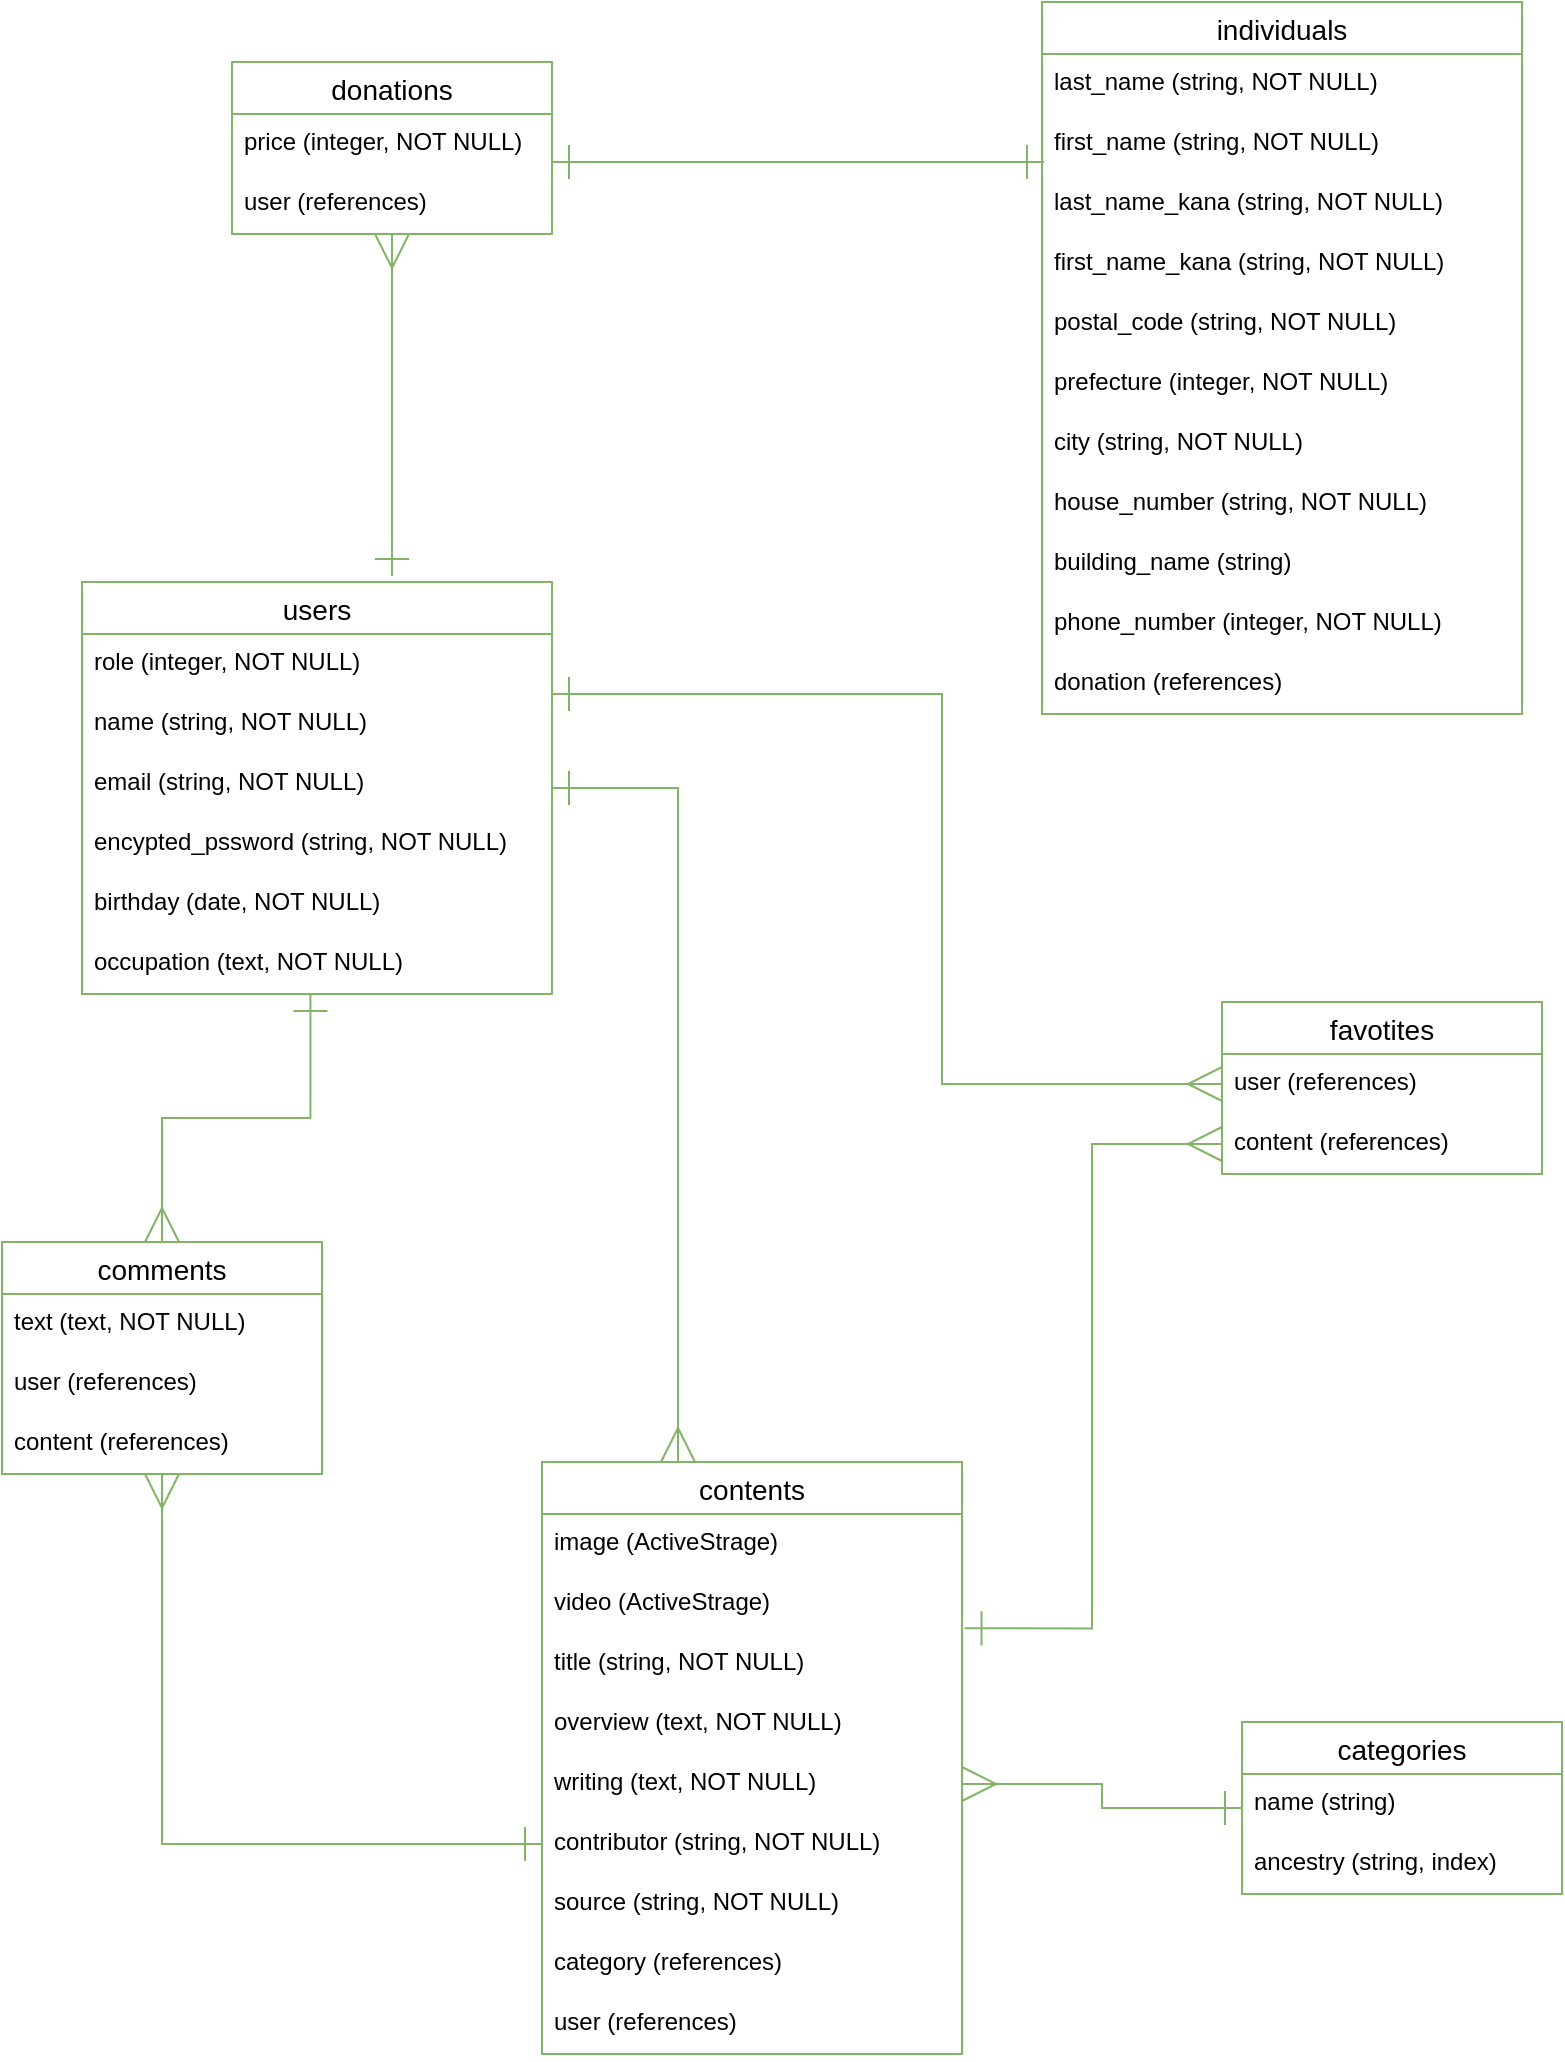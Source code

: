 <mxfile version="13.10.0" type="embed">
    <diagram id="43P_Bn-hM2tZXGTkq_1o" name="Page-1">
        <mxGraphModel dx="1271" dy="1059" grid="1" gridSize="10" guides="1" tooltips="1" connect="1" arrows="1" fold="1" page="1" pageScale="1" pageWidth="850" pageHeight="1100" math="0" shadow="0">
            <root>
                <mxCell id="0"/>
                <mxCell id="1" parent="0"/>
                <mxCell id="158" style="edgeStyle=orthogonalEdgeStyle;rounded=0;orthogonalLoop=1;jettySize=auto;html=1;startArrow=ERone;startFill=0;startSize=15;endArrow=ERmany;endFill=0;endSize=15;fillColor=#d5e8d4;strokeColor=#82b366;" edge="1" parent="1" target="180">
                    <mxGeometry relative="1" as="geometry">
                        <Array as="points">
                            <mxPoint x="225" y="337"/>
                        </Array>
                        <mxPoint x="373" y="190" as="targetPoint"/>
                        <mxPoint x="225" y="337" as="sourcePoint"/>
                    </mxGeometry>
                </mxCell>
                <mxCell id="159" style="edgeStyle=orthogonalEdgeStyle;rounded=0;orthogonalLoop=1;jettySize=auto;html=1;startArrow=ERone;startFill=0;startSize=15;endArrow=ERmany;endFill=0;endSize=15;fillColor=#d5e8d4;strokeColor=#82b366;" edge="1" parent="1" source="160" target="168">
                    <mxGeometry relative="1" as="geometry">
                        <Array as="points">
                            <mxPoint x="368" y="760"/>
                            <mxPoint x="368" y="760"/>
                        </Array>
                    </mxGeometry>
                </mxCell>
                <mxCell id="160" value="users" style="swimlane;fontStyle=0;childLayout=stackLayout;horizontal=1;startSize=26;horizontalStack=0;resizeParent=1;resizeParentMax=0;resizeLast=0;collapsible=1;marginBottom=0;align=center;fontSize=14;strokeColor=#82b366;fillColor=none;" vertex="1" parent="1">
                    <mxGeometry x="70" y="340" width="235" height="206" as="geometry"/>
                </mxCell>
                <mxCell id="161" value="role (integer, NOT NULL)" style="text;strokeColor=none;fillColor=none;spacingLeft=4;spacingRight=4;overflow=hidden;rotatable=0;points=[[0,0.5],[1,0.5]];portConstraint=eastwest;fontSize=12;" vertex="1" parent="160">
                    <mxGeometry y="26" width="235" height="30" as="geometry"/>
                </mxCell>
                <mxCell id="162" value="name (string, NOT NULL)" style="text;strokeColor=none;fillColor=none;spacingLeft=4;spacingRight=4;overflow=hidden;rotatable=0;points=[[0,0.5],[1,0.5]];portConstraint=eastwest;fontSize=12;" vertex="1" parent="160">
                    <mxGeometry y="56" width="235" height="30" as="geometry"/>
                </mxCell>
                <mxCell id="163" style="edgeStyle=orthogonalEdgeStyle;rounded=0;orthogonalLoop=1;jettySize=auto;html=1;startArrow=ERone;startFill=0;startSize=15;endArrow=ERmany;endFill=0;endSize=15;entryX=0;entryY=0.5;entryDx=0;entryDy=0;fillColor=#d5e8d4;strokeColor=#82b366;" edge="1" parent="160" target="200">
                    <mxGeometry relative="1" as="geometry">
                        <mxPoint x="395.16" y="56.35" as="targetPoint"/>
                        <mxPoint x="235" y="56" as="sourcePoint"/>
                        <Array as="points">
                            <mxPoint x="430" y="56"/>
                            <mxPoint x="430" y="251"/>
                        </Array>
                    </mxGeometry>
                </mxCell>
                <mxCell id="164" value="email (string, NOT NULL)" style="text;strokeColor=none;fillColor=none;spacingLeft=4;spacingRight=4;overflow=hidden;rotatable=0;points=[[0,0.5],[1,0.5]];portConstraint=eastwest;fontSize=12;" vertex="1" parent="160">
                    <mxGeometry y="86" width="235" height="30" as="geometry"/>
                </mxCell>
                <mxCell id="165" value="encypted_pssword (string, NOT NULL)" style="text;strokeColor=none;fillColor=none;spacingLeft=4;spacingRight=4;overflow=hidden;rotatable=0;points=[[0,0.5],[1,0.5]];portConstraint=eastwest;fontSize=12;" vertex="1" parent="160">
                    <mxGeometry y="116" width="235" height="30" as="geometry"/>
                </mxCell>
                <mxCell id="166" value="birthday (date, NOT NULL)" style="text;strokeColor=none;fillColor=none;spacingLeft=4;spacingRight=4;overflow=hidden;rotatable=0;points=[[0,0.5],[1,0.5]];portConstraint=eastwest;fontSize=12;" vertex="1" parent="160">
                    <mxGeometry y="146" width="235" height="30" as="geometry"/>
                </mxCell>
                <mxCell id="167" value="occupation (text, NOT NULL)" style="text;strokeColor=none;fillColor=none;spacingLeft=4;spacingRight=4;overflow=hidden;rotatable=0;points=[[0,0.5],[1,0.5]];portConstraint=eastwest;fontSize=12;" vertex="1" parent="160">
                    <mxGeometry y="176" width="235" height="30" as="geometry"/>
                </mxCell>
                <mxCell id="168" value="contents" style="swimlane;fontStyle=0;childLayout=stackLayout;horizontal=1;startSize=26;horizontalStack=0;resizeParent=1;resizeParentMax=0;resizeLast=0;collapsible=1;marginBottom=0;align=center;fontSize=14;strokeColor=#82b366;fillColor=none;" vertex="1" parent="1">
                    <mxGeometry x="300" y="780" width="210" height="296" as="geometry"/>
                </mxCell>
                <mxCell id="169" value="image (ActiveStrage)" style="text;strokeColor=none;fillColor=none;spacingLeft=4;spacingRight=4;overflow=hidden;rotatable=0;points=[[0,0.5],[1,0.5]];portConstraint=eastwest;fontSize=12;" vertex="1" parent="168">
                    <mxGeometry y="26" width="210" height="30" as="geometry"/>
                </mxCell>
                <mxCell id="170" value="video (ActiveStrage)" style="text;strokeColor=none;fillColor=none;spacingLeft=4;spacingRight=4;overflow=hidden;rotatable=0;points=[[0,0.5],[1,0.5]];portConstraint=eastwest;fontSize=12;" vertex="1" parent="168">
                    <mxGeometry y="56" width="210" height="30" as="geometry"/>
                </mxCell>
                <mxCell id="171" value="title (string, NOT NULL)" style="text;strokeColor=none;fillColor=none;spacingLeft=4;spacingRight=4;overflow=hidden;rotatable=0;points=[[0,0.5],[1,0.5]];portConstraint=eastwest;fontSize=12;" vertex="1" parent="168">
                    <mxGeometry y="86" width="210" height="30" as="geometry"/>
                </mxCell>
                <mxCell id="172" value="overview (text, NOT NULL)" style="text;strokeColor=none;fillColor=none;spacingLeft=4;spacingRight=4;overflow=hidden;rotatable=0;points=[[0,0.5],[1,0.5]];portConstraint=eastwest;fontSize=12;" vertex="1" parent="168">
                    <mxGeometry y="116" width="210" height="30" as="geometry"/>
                </mxCell>
                <mxCell id="173" value="writing (text, NOT NULL)" style="text;strokeColor=none;fillColor=none;spacingLeft=4;spacingRight=4;overflow=hidden;rotatable=0;points=[[0,0.5],[1,0.5]];portConstraint=eastwest;fontSize=12;" vertex="1" parent="168">
                    <mxGeometry y="146" width="210" height="30" as="geometry"/>
                </mxCell>
                <mxCell id="174" value="contributor (string, NOT NULL)" style="text;strokeColor=none;fillColor=none;spacingLeft=4;spacingRight=4;overflow=hidden;rotatable=0;points=[[0,0.5],[1,0.5]];portConstraint=eastwest;fontSize=12;" vertex="1" parent="168">
                    <mxGeometry y="176" width="210" height="30" as="geometry"/>
                </mxCell>
                <mxCell id="175" value="source (string, NOT NULL)" style="text;strokeColor=none;fillColor=none;spacingLeft=4;spacingRight=4;overflow=hidden;rotatable=0;points=[[0,0.5],[1,0.5]];portConstraint=eastwest;fontSize=12;" vertex="1" parent="168">
                    <mxGeometry y="206" width="210" height="30" as="geometry"/>
                </mxCell>
                <mxCell id="176" value="category (references)" style="text;spacingLeft=4;spacingRight=4;overflow=hidden;rotatable=0;points=[[0,0.5],[1,0.5]];portConstraint=eastwest;fontSize=12;" vertex="1" parent="168">
                    <mxGeometry y="236" width="210" height="30" as="geometry"/>
                </mxCell>
                <mxCell id="177" value="user (references)" style="text;strokeColor=none;fillColor=none;spacingLeft=4;spacingRight=4;overflow=hidden;rotatable=0;points=[[0,0.5],[1,0.5]];portConstraint=eastwest;fontSize=12;" vertex="1" parent="168">
                    <mxGeometry y="266" width="210" height="30" as="geometry"/>
                </mxCell>
                <mxCell id="178" value="donations" style="swimlane;fontStyle=0;childLayout=stackLayout;horizontal=1;startSize=26;horizontalStack=0;resizeParent=1;resizeParentMax=0;resizeLast=0;collapsible=1;marginBottom=0;align=center;fontSize=14;strokeColor=#82b366;fillColor=none;" vertex="1" parent="1">
                    <mxGeometry x="145" y="80" width="160" height="86" as="geometry"/>
                </mxCell>
                <mxCell id="179" value="price (integer, NOT NULL)" style="text;strokeColor=none;fillColor=none;spacingLeft=4;spacingRight=4;overflow=hidden;rotatable=0;points=[[0,0.5],[1,0.5]];portConstraint=eastwest;fontSize=12;" vertex="1" parent="178">
                    <mxGeometry y="26" width="160" height="30" as="geometry"/>
                </mxCell>
                <mxCell id="180" value="user (references)" style="text;strokeColor=none;fillColor=none;spacingLeft=4;spacingRight=4;overflow=hidden;rotatable=0;points=[[0,0.5],[1,0.5]];portConstraint=eastwest;fontSize=12;" vertex="1" parent="178">
                    <mxGeometry y="56" width="160" height="30" as="geometry"/>
                </mxCell>
                <mxCell id="181" value="individuals" style="swimlane;fontStyle=0;childLayout=stackLayout;horizontal=1;startSize=26;horizontalStack=0;resizeParent=1;resizeParentMax=0;resizeLast=0;collapsible=1;marginBottom=0;align=center;fontSize=14;strokeColor=#82b366;fillColor=none;" vertex="1" parent="1">
                    <mxGeometry x="550" y="50" width="240" height="356" as="geometry"/>
                </mxCell>
                <mxCell id="182" value="last_name (string, NOT NULL)" style="text;strokeColor=none;fillColor=none;spacingLeft=4;spacingRight=4;overflow=hidden;rotatable=0;points=[[0,0.5],[1,0.5]];portConstraint=eastwest;fontSize=12;" vertex="1" parent="181">
                    <mxGeometry y="26" width="240" height="30" as="geometry"/>
                </mxCell>
                <mxCell id="183" value="first_name (string, NOT NULL)" style="text;strokeColor=none;fillColor=none;spacingLeft=4;spacingRight=4;overflow=hidden;rotatable=0;points=[[0,0.5],[1,0.5]];portConstraint=eastwest;fontSize=12;" vertex="1" parent="181">
                    <mxGeometry y="56" width="240" height="30" as="geometry"/>
                </mxCell>
                <mxCell id="184" value="last_name_kana (string, NOT NULL)" style="text;strokeColor=none;fillColor=none;spacingLeft=4;spacingRight=4;overflow=hidden;rotatable=0;points=[[0,0.5],[1,0.5]];portConstraint=eastwest;fontSize=12;" vertex="1" parent="181">
                    <mxGeometry y="86" width="240" height="30" as="geometry"/>
                </mxCell>
                <mxCell id="185" value="first_name_kana (string, NOT NULL)" style="text;strokeColor=none;fillColor=none;spacingLeft=4;spacingRight=4;overflow=hidden;rotatable=0;points=[[0,0.5],[1,0.5]];portConstraint=eastwest;fontSize=12;" vertex="1" parent="181">
                    <mxGeometry y="116" width="240" height="30" as="geometry"/>
                </mxCell>
                <mxCell id="186" value="postal_code (string, NOT NULL)" style="text;strokeColor=none;fillColor=none;spacingLeft=4;spacingRight=4;overflow=hidden;rotatable=0;points=[[0,0.5],[1,0.5]];portConstraint=eastwest;fontSize=12;" vertex="1" parent="181">
                    <mxGeometry y="146" width="240" height="30" as="geometry"/>
                </mxCell>
                <mxCell id="187" value="prefecture (integer, NOT NULL)" style="text;strokeColor=none;fillColor=none;spacingLeft=4;spacingRight=4;overflow=hidden;rotatable=0;points=[[0,0.5],[1,0.5]];portConstraint=eastwest;fontSize=12;" vertex="1" parent="181">
                    <mxGeometry y="176" width="240" height="30" as="geometry"/>
                </mxCell>
                <mxCell id="188" value="city (string, NOT NULL)" style="text;strokeColor=none;fillColor=none;spacingLeft=4;spacingRight=4;overflow=hidden;rotatable=0;points=[[0,0.5],[1,0.5]];portConstraint=eastwest;fontSize=12;" vertex="1" parent="181">
                    <mxGeometry y="206" width="240" height="30" as="geometry"/>
                </mxCell>
                <mxCell id="189" value="house_number (string, NOT NULL)" style="text;strokeColor=none;fillColor=none;spacingLeft=4;spacingRight=4;overflow=hidden;rotatable=0;points=[[0,0.5],[1,0.5]];portConstraint=eastwest;fontSize=12;" vertex="1" parent="181">
                    <mxGeometry y="236" width="240" height="30" as="geometry"/>
                </mxCell>
                <mxCell id="190" value="building_name (string)" style="text;strokeColor=none;fillColor=none;spacingLeft=4;spacingRight=4;overflow=hidden;rotatable=0;points=[[0,0.5],[1,0.5]];portConstraint=eastwest;fontSize=12;" vertex="1" parent="181">
                    <mxGeometry y="266" width="240" height="30" as="geometry"/>
                </mxCell>
                <mxCell id="191" value="phone_number (integer, NOT NULL)" style="text;strokeColor=none;fillColor=none;spacingLeft=4;spacingRight=4;overflow=hidden;rotatable=0;points=[[0,0.5],[1,0.5]];portConstraint=eastwest;fontSize=12;" vertex="1" parent="181">
                    <mxGeometry y="296" width="240" height="30" as="geometry"/>
                </mxCell>
                <mxCell id="192" value="donation (references)" style="text;strokeColor=none;fillColor=none;spacingLeft=4;spacingRight=4;overflow=hidden;rotatable=0;points=[[0,0.5],[1,0.5]];portConstraint=eastwest;fontSize=12;" vertex="1" parent="181">
                    <mxGeometry y="326" width="240" height="30" as="geometry"/>
                </mxCell>
                <mxCell id="193" style="edgeStyle=orthogonalEdgeStyle;rounded=0;orthogonalLoop=1;jettySize=auto;html=1;startArrow=ERmany;startFill=0;startSize=15;endArrow=ERone;endFill=0;endSize=15;fillColor=#d5e8d4;strokeColor=#82b366;entryX=0.486;entryY=1;entryDx=0;entryDy=0;entryPerimeter=0;" edge="1" parent="1" source="195" target="167">
                    <mxGeometry relative="1" as="geometry">
                        <mxPoint x="230" y="481" as="targetPoint"/>
                    </mxGeometry>
                </mxCell>
                <mxCell id="194" style="edgeStyle=orthogonalEdgeStyle;rounded=0;orthogonalLoop=1;jettySize=auto;html=1;startArrow=ERmany;startFill=0;startSize=15;endArrow=ERone;endFill=0;endSize=15;fillColor=#d5e8d4;strokeColor=#82b366;" edge="1" parent="1" source="195" target="174">
                    <mxGeometry relative="1" as="geometry"/>
                </mxCell>
                <mxCell id="195" value="comments" style="swimlane;fontStyle=0;childLayout=stackLayout;horizontal=1;startSize=26;horizontalStack=0;resizeParent=1;resizeParentMax=0;resizeLast=0;collapsible=1;marginBottom=0;align=center;fontSize=14;strokeColor=#82b366;fillColor=none;" vertex="1" parent="1">
                    <mxGeometry x="30" y="670" width="160" height="116" as="geometry"/>
                </mxCell>
                <mxCell id="196" value="text (text, NOT NULL)" style="text;strokeColor=none;fillColor=none;spacingLeft=4;spacingRight=4;overflow=hidden;rotatable=0;points=[[0,0.5],[1,0.5]];portConstraint=eastwest;fontSize=12;" vertex="1" parent="195">
                    <mxGeometry y="26" width="160" height="30" as="geometry"/>
                </mxCell>
                <mxCell id="197" value="user (references)" style="text;strokeColor=none;fillColor=none;spacingLeft=4;spacingRight=4;overflow=hidden;rotatable=0;points=[[0,0.5],[1,0.5]];portConstraint=eastwest;fontSize=12;" vertex="1" parent="195">
                    <mxGeometry y="56" width="160" height="30" as="geometry"/>
                </mxCell>
                <mxCell id="198" value="content (references)" style="text;strokeColor=none;fillColor=none;spacingLeft=4;spacingRight=4;overflow=hidden;rotatable=0;points=[[0,0.5],[1,0.5]];portConstraint=eastwest;fontSize=12;" vertex="1" parent="195">
                    <mxGeometry y="86" width="160" height="30" as="geometry"/>
                </mxCell>
                <mxCell id="199" value="favotites" style="swimlane;fontStyle=0;childLayout=stackLayout;horizontal=1;startSize=26;horizontalStack=0;resizeParent=1;resizeParentMax=0;resizeLast=0;collapsible=1;marginBottom=0;align=center;fontSize=14;strokeColor=#82b366;fillColor=none;" vertex="1" parent="1">
                    <mxGeometry x="640" y="550" width="160" height="86" as="geometry"/>
                </mxCell>
                <mxCell id="200" value="user (references)" style="text;strokeColor=none;fillColor=none;spacingLeft=4;spacingRight=4;overflow=hidden;rotatable=0;points=[[0,0.5],[1,0.5]];portConstraint=eastwest;fontSize=12;" vertex="1" parent="199">
                    <mxGeometry y="26" width="160" height="30" as="geometry"/>
                </mxCell>
                <mxCell id="201" value="content (references)" style="text;strokeColor=none;fillColor=none;spacingLeft=4;spacingRight=4;overflow=hidden;rotatable=0;points=[[0,0.5],[1,0.5]];portConstraint=eastwest;fontSize=12;" vertex="1" parent="199">
                    <mxGeometry y="56" width="160" height="30" as="geometry"/>
                </mxCell>
                <mxCell id="202" style="edgeStyle=orthogonalEdgeStyle;rounded=0;orthogonalLoop=1;jettySize=auto;html=1;entryX=1;entryY=0.5;entryDx=0;entryDy=0;startArrow=ERone;startFill=0;startSize=15;endArrow=ERmany;endFill=0;endSize=15;fillColor=#d5e8d4;strokeColor=#82b366;" edge="1" parent="1" source="203" target="173">
                    <mxGeometry relative="1" as="geometry"/>
                </mxCell>
                <mxCell id="203" value="categories" style="swimlane;fontStyle=0;childLayout=stackLayout;horizontal=1;startSize=26;horizontalStack=0;resizeParent=1;resizeParentMax=0;resizeLast=0;collapsible=1;marginBottom=0;align=center;fontSize=14;strokeColor=#82b366;fillColor=none;" vertex="1" parent="1">
                    <mxGeometry x="650" y="910" width="160" height="86" as="geometry"/>
                </mxCell>
                <mxCell id="204" value="name (string)" style="text;strokeColor=none;fillColor=none;spacingLeft=4;spacingRight=4;overflow=hidden;rotatable=0;points=[[0,0.5],[1,0.5]];portConstraint=eastwest;fontSize=12;" vertex="1" parent="203">
                    <mxGeometry y="26" width="160" height="30" as="geometry"/>
                </mxCell>
                <mxCell id="205" value="ancestry (string, index)" style="text;strokeColor=none;fillColor=none;spacingLeft=4;spacingRight=4;overflow=hidden;rotatable=0;points=[[0,0.5],[1,0.5]];portConstraint=eastwest;fontSize=12;" vertex="1" parent="203">
                    <mxGeometry y="56" width="160" height="30" as="geometry"/>
                </mxCell>
                <mxCell id="206" style="edgeStyle=orthogonalEdgeStyle;rounded=0;orthogonalLoop=1;jettySize=auto;html=1;startArrow=ERone;startFill=0;startSize=15;endArrow=ERone;endFill=0;endSize=15;fillColor=#d5e8d4;strokeColor=#82b366;" edge="1" parent="1">
                    <mxGeometry relative="1" as="geometry">
                        <Array as="points">
                            <mxPoint x="305" y="130"/>
                            <mxPoint x="551" y="130"/>
                        </Array>
                        <mxPoint x="551" y="130" as="targetPoint"/>
                        <mxPoint x="305" y="130" as="sourcePoint"/>
                    </mxGeometry>
                </mxCell>
                <mxCell id="207" style="edgeStyle=orthogonalEdgeStyle;rounded=0;orthogonalLoop=1;jettySize=auto;html=1;entryX=1.006;entryY=0.905;entryDx=0;entryDy=0;entryPerimeter=0;startArrow=ERmany;startFill=0;startSize=15;endArrow=ERone;endFill=0;endSize=15;fillColor=#d5e8d4;strokeColor=#82b366;" edge="1" parent="1" source="201" target="170">
                    <mxGeometry relative="1" as="geometry"/>
                </mxCell>
            </root>
        </mxGraphModel>
    </diagram>
</mxfile>